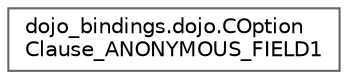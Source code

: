 digraph "Graphical Class Hierarchy"
{
 // LATEX_PDF_SIZE
  bgcolor="transparent";
  edge [fontname=Helvetica,fontsize=10,labelfontname=Helvetica,labelfontsize=10];
  node [fontname=Helvetica,fontsize=10,shape=box,height=0.2,width=0.4];
  rankdir="LR";
  Node0 [id="Node000000",label="dojo_bindings.dojo.COption\lClause_ANONYMOUS_FIELD1",height=0.2,width=0.4,color="grey40", fillcolor="white", style="filled",URL="$structdojo__bindings_1_1dojo_1_1_c_option_clause___a_n_o_n_y_m_o_u_s___f_i_e_l_d1.html",tooltip=" "];
}
